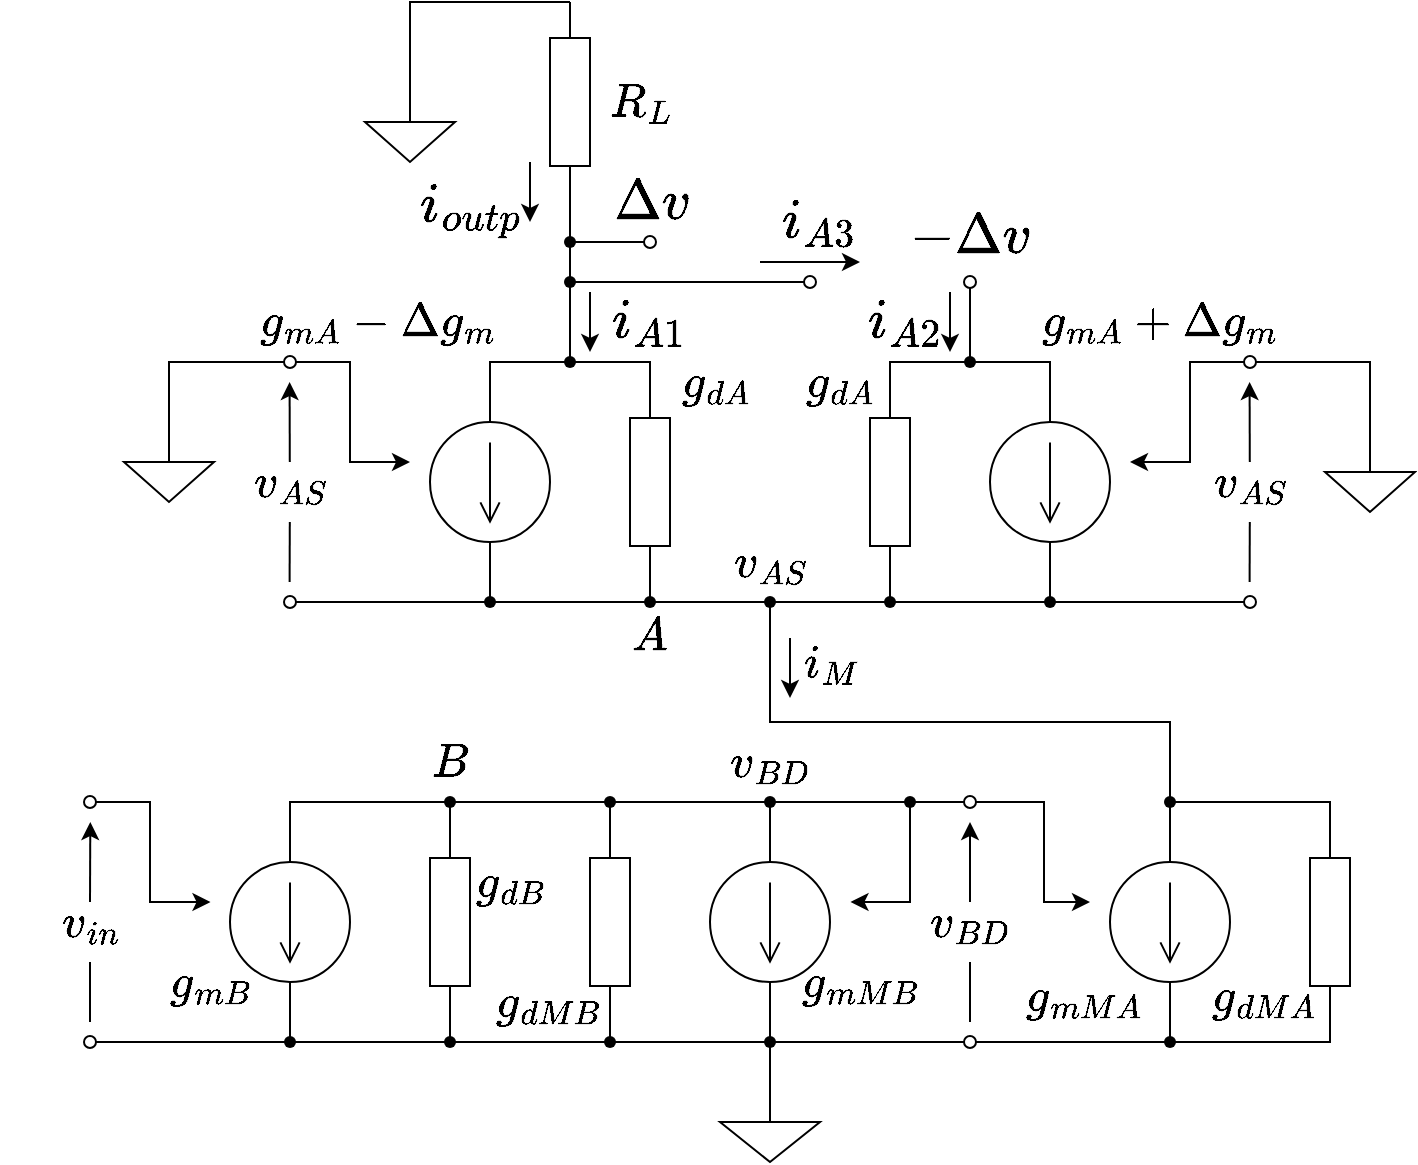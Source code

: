 <mxfile version="21.1.2" type="device">
  <diagram name="ページ1" id="mVm98HoABzWzxBuXfpn-">
    <mxGraphModel dx="1195" dy="703" grid="1" gridSize="10" guides="1" tooltips="1" connect="1" arrows="1" fold="1" page="1" pageScale="1" pageWidth="827" pageHeight="1169" math="1" shadow="0">
      <root>
        <mxCell id="0" />
        <mxCell id="1" parent="0" />
        <mxCell id="XizeHZIjxKbHrV3lIYe8-318" value="&lt;font style=&quot;font-size: 20px;&quot;&gt;`g_{mMA}`&lt;/font&gt;" style="text;html=1;align=center;verticalAlign=middle;resizable=0;points=[];autosize=1;strokeColor=none;fillColor=none;fontSize=11;fontFamily=Helvetica;fontColor=default;" parent="1" vertex="1">
          <mxGeometry x="537" y="537" width="120" height="40" as="geometry" />
        </mxCell>
        <mxCell id="XizeHZIjxKbHrV3lIYe8-327" value="&lt;font style=&quot;font-size: 20px;&quot;&gt;`g_{dMA}`&lt;/font&gt;" style="text;html=1;align=center;verticalAlign=middle;resizable=0;points=[];autosize=1;strokeColor=none;fillColor=none;fontSize=11;fontFamily=Helvetica;fontColor=default;" parent="1" vertex="1">
          <mxGeometry x="632" y="537" width="110" height="40" as="geometry" />
        </mxCell>
        <mxCell id="quzvtJiM_-0cRoO7UyFq-2" value="&lt;font style=&quot;font-size: 24px;&quot;&gt;`i_{outp}`&lt;/font&gt;" style="text;html=1;align=center;verticalAlign=middle;resizable=0;points=[];autosize=1;strokeColor=none;fillColor=none;fontSize=11;fontFamily=Helvetica;fontColor=default;" parent="1" vertex="1">
          <mxGeometry x="230" y="143" width="120" height="40" as="geometry" />
        </mxCell>
        <mxCell id="kaROFXRczzpKNxS-4uvl-8" value="&lt;font style=&quot;font-size: 24px;&quot;&gt;`i_{A3}`&lt;/font&gt;" style="text;html=1;align=center;verticalAlign=middle;resizable=0;points=[];autosize=1;strokeColor=none;fillColor=none;fontSize=11;fontFamily=Helvetica;fontColor=default;" parent="1" vertex="1">
          <mxGeometry x="414.25" y="150" width="100" height="40" as="geometry" />
        </mxCell>
        <mxCell id="kaROFXRczzpKNxS-4uvl-10" value="&lt;font style=&quot;font-size: 24px;&quot;&gt;`i_{A1}`&lt;/font&gt;" style="text;html=1;align=center;verticalAlign=middle;resizable=0;points=[];autosize=1;strokeColor=none;fillColor=none;fontSize=11;fontFamily=Helvetica;fontColor=default;" parent="1" vertex="1">
          <mxGeometry x="329.25" y="200" width="100" height="40" as="geometry" />
        </mxCell>
        <mxCell id="kaROFXRczzpKNxS-4uvl-13" value="&lt;font style=&quot;font-size: 24px;&quot;&gt;`i_{A2}`&lt;/font&gt;" style="text;html=1;align=center;verticalAlign=middle;resizable=0;points=[];autosize=1;strokeColor=none;fillColor=none;fontSize=11;fontFamily=Helvetica;fontColor=default;" parent="1" vertex="1">
          <mxGeometry x="457" y="200" width="100" height="40" as="geometry" />
        </mxCell>
        <mxCell id="N_ty_4otrIX9RwbGIMeR-32" style="edgeStyle=orthogonalEdgeStyle;shape=connector;rounded=0;orthogonalLoop=1;jettySize=auto;html=1;exitX=1;exitY=0.5;exitDx=0;exitDy=0;exitPerimeter=0;entryX=0.447;entryY=0.022;entryDx=0;entryDy=0;entryPerimeter=0;labelBackgroundColor=default;strokeColor=default;fontFamily=Helvetica;fontSize=11;fontColor=default;endArrow=none;endFill=0;" edge="1" parent="1" source="XizeHZIjxKbHrV3lIYe8-179" target="N_ty_4otrIX9RwbGIMeR-31">
          <mxGeometry relative="1" as="geometry" />
        </mxCell>
        <mxCell id="N_ty_4otrIX9RwbGIMeR-36" style="edgeStyle=orthogonalEdgeStyle;shape=connector;rounded=0;orthogonalLoop=1;jettySize=auto;html=1;exitX=0;exitY=0.5;exitDx=0;exitDy=0;exitPerimeter=0;entryX=0.475;entryY=1.022;entryDx=0;entryDy=0;entryPerimeter=0;labelBackgroundColor=default;strokeColor=default;fontFamily=Helvetica;fontSize=11;fontColor=default;endArrow=none;endFill=0;" edge="1" parent="1" source="XizeHZIjxKbHrV3lIYe8-179" target="N_ty_4otrIX9RwbGIMeR-30">
          <mxGeometry relative="1" as="geometry" />
        </mxCell>
        <mxCell id="XizeHZIjxKbHrV3lIYe8-179" value="" style="pointerEvents=1;verticalLabelPosition=bottom;shadow=0;dashed=0;align=center;html=1;verticalAlign=top;shape=mxgraph.electrical.signal_sources.source;aspect=fixed;points=[[0.5,0,0],[1,0.5,0],[0.5,1,0],[0,0.5,0]];elSignalType=dc1;fontFamily=Helvetica;fontSize=11;fontColor=default;direction=south;flipH=1;" parent="1" vertex="1">
          <mxGeometry x="610" y="490" width="60" height="60" as="geometry" />
        </mxCell>
        <mxCell id="N_ty_4otrIX9RwbGIMeR-33" style="edgeStyle=orthogonalEdgeStyle;shape=connector;rounded=0;orthogonalLoop=1;jettySize=auto;html=1;exitX=1;exitY=0.5;exitDx=0;exitDy=0;exitPerimeter=0;entryX=1.086;entryY=0.467;entryDx=0;entryDy=0;entryPerimeter=0;labelBackgroundColor=default;strokeColor=default;fontFamily=Helvetica;fontSize=11;fontColor=default;endArrow=none;endFill=0;" edge="1" parent="1" source="XizeHZIjxKbHrV3lIYe8-184" target="N_ty_4otrIX9RwbGIMeR-31">
          <mxGeometry relative="1" as="geometry">
            <Array as="points">
              <mxPoint x="720" y="580" />
            </Array>
          </mxGeometry>
        </mxCell>
        <mxCell id="N_ty_4otrIX9RwbGIMeR-35" style="edgeStyle=orthogonalEdgeStyle;shape=connector;rounded=0;orthogonalLoop=1;jettySize=auto;html=1;exitX=0;exitY=0.5;exitDx=0;exitDy=0;exitPerimeter=0;entryX=1.017;entryY=0.647;entryDx=0;entryDy=0;entryPerimeter=0;labelBackgroundColor=default;strokeColor=default;fontFamily=Helvetica;fontSize=11;fontColor=default;endArrow=none;endFill=0;" edge="1" parent="1" source="XizeHZIjxKbHrV3lIYe8-184" target="N_ty_4otrIX9RwbGIMeR-30">
          <mxGeometry relative="1" as="geometry">
            <Array as="points">
              <mxPoint x="720" y="460" />
            </Array>
          </mxGeometry>
        </mxCell>
        <mxCell id="XizeHZIjxKbHrV3lIYe8-184" value="" style="pointerEvents=1;verticalLabelPosition=bottom;shadow=0;dashed=0;align=center;html=1;verticalAlign=top;shape=mxgraph.electrical.resistors.resistor_1;fontFamily=Helvetica;fontSize=11;fontColor=default;direction=south;flipH=1;" parent="1" vertex="1">
          <mxGeometry x="710" y="470" width="20" height="100" as="geometry" />
        </mxCell>
        <mxCell id="XizeHZIjxKbHrV3lIYe8-240" style="edgeStyle=orthogonalEdgeStyle;shape=connector;rounded=0;orthogonalLoop=1;jettySize=auto;html=1;exitX=0;exitY=0.5;exitDx=0;exitDy=0;exitPerimeter=0;labelBackgroundColor=default;strokeColor=default;fontFamily=Helvetica;fontSize=11;fontColor=default;endArrow=none;endFill=0;" parent="1" source="XizeHZIjxKbHrV3lIYe8-160" target="XizeHZIjxKbHrV3lIYe8-238" edge="1">
          <mxGeometry relative="1" as="geometry" />
        </mxCell>
        <mxCell id="XizeHZIjxKbHrV3lIYe8-160" value="" style="pointerEvents=1;verticalLabelPosition=bottom;shadow=0;dashed=0;align=center;html=1;verticalAlign=top;shape=mxgraph.electrical.signal_sources.source;aspect=fixed;points=[[0.5,0,0],[1,0.5,0],[0.5,1,0],[0,0.5,0]];elSignalType=dc1;fontFamily=Helvetica;fontSize=11;fontColor=default;direction=south;" parent="1" vertex="1">
          <mxGeometry x="410" y="490" width="60" height="60" as="geometry" />
        </mxCell>
        <mxCell id="XizeHZIjxKbHrV3lIYe8-161" style="edgeStyle=orthogonalEdgeStyle;shape=connector;rounded=0;orthogonalLoop=1;jettySize=auto;html=1;exitX=0;exitY=0.5;exitDx=0;exitDy=0;labelBackgroundColor=default;strokeColor=default;fontFamily=Helvetica;fontSize=11;fontColor=default;endArrow=classic;endFill=1;" parent="1" source="XizeHZIjxKbHrV3lIYe8-298" edge="1">
          <mxGeometry relative="1" as="geometry">
            <mxPoint x="480.25" y="510" as="targetPoint" />
            <Array as="points">
              <mxPoint x="510" y="460" />
              <mxPoint x="510" y="510" />
            </Array>
            <mxPoint x="537.25" y="460" as="sourcePoint" />
          </mxGeometry>
        </mxCell>
        <mxCell id="XizeHZIjxKbHrV3lIYe8-165" value="" style="pointerEvents=1;verticalLabelPosition=bottom;shadow=0;dashed=0;align=center;html=1;verticalAlign=top;shape=mxgraph.electrical.resistors.resistor_1;fontFamily=Helvetica;fontSize=11;fontColor=default;direction=south;" parent="1" vertex="1">
          <mxGeometry x="350" y="470" width="20" height="100" as="geometry" />
        </mxCell>
        <mxCell id="XizeHZIjxKbHrV3lIYe8-300" style="edgeStyle=orthogonalEdgeStyle;shape=connector;rounded=0;orthogonalLoop=1;jettySize=auto;html=1;entryX=0;entryY=0.5;entryDx=0;entryDy=0;labelBackgroundColor=default;strokeColor=default;fontFamily=Helvetica;fontSize=11;fontColor=default;endArrow=none;endFill=0;" parent="1" source="XizeHZIjxKbHrV3lIYe8-166" target="XizeHZIjxKbHrV3lIYe8-299" edge="1">
          <mxGeometry relative="1" as="geometry" />
        </mxCell>
        <mxCell id="XizeHZIjxKbHrV3lIYe8-166" value="" style="shape=waypoint;sketch=0;fillStyle=solid;size=6;pointerEvents=1;points=[];fillColor=none;resizable=0;rotatable=0;perimeter=centerPerimeter;snapToPoint=1;fontFamily=Helvetica;fontSize=11;fontColor=default;" parent="1" vertex="1">
          <mxGeometry x="430" y="570" width="20" height="20" as="geometry" />
        </mxCell>
        <mxCell id="XizeHZIjxKbHrV3lIYe8-167" style="edgeStyle=orthogonalEdgeStyle;shape=connector;rounded=0;orthogonalLoop=1;jettySize=auto;html=1;exitX=1;exitY=0.5;exitDx=0;exitDy=0;exitPerimeter=0;labelBackgroundColor=default;strokeColor=default;fontFamily=Helvetica;fontSize=11;fontColor=default;endArrow=none;endFill=0;" parent="1" source="XizeHZIjxKbHrV3lIYe8-160" target="XizeHZIjxKbHrV3lIYe8-166" edge="1">
          <mxGeometry relative="1" as="geometry" />
        </mxCell>
        <mxCell id="XizeHZIjxKbHrV3lIYe8-169" value="" style="shape=waypoint;sketch=0;fillStyle=solid;size=6;pointerEvents=1;points=[];fillColor=none;resizable=0;rotatable=0;perimeter=centerPerimeter;snapToPoint=1;fontFamily=Helvetica;fontSize=11;fontColor=default;" parent="1" vertex="1">
          <mxGeometry x="350" y="570" width="20" height="20" as="geometry" />
        </mxCell>
        <mxCell id="XizeHZIjxKbHrV3lIYe8-171" style="edgeStyle=orthogonalEdgeStyle;shape=connector;rounded=0;orthogonalLoop=1;jettySize=auto;html=1;exitX=1;exitY=0.5;exitDx=0;exitDy=0;exitPerimeter=0;labelBackgroundColor=default;strokeColor=default;fontFamily=Helvetica;fontSize=11;fontColor=default;endArrow=none;endFill=0;" parent="1" source="XizeHZIjxKbHrV3lIYe8-165" target="XizeHZIjxKbHrV3lIYe8-169" edge="1">
          <mxGeometry relative="1" as="geometry" />
        </mxCell>
        <mxCell id="XizeHZIjxKbHrV3lIYe8-172" style="edgeStyle=orthogonalEdgeStyle;shape=connector;rounded=0;orthogonalLoop=1;jettySize=auto;html=1;entryX=0.034;entryY=0.433;entryDx=0;entryDy=0;entryPerimeter=0;labelBackgroundColor=default;strokeColor=default;fontFamily=Helvetica;fontSize=11;fontColor=default;endArrow=none;endFill=0;" parent="1" source="XizeHZIjxKbHrV3lIYe8-166" target="XizeHZIjxKbHrV3lIYe8-169" edge="1">
          <mxGeometry relative="1" as="geometry" />
        </mxCell>
        <mxCell id="XizeHZIjxKbHrV3lIYe8-241" style="edgeStyle=orthogonalEdgeStyle;shape=connector;rounded=0;orthogonalLoop=1;jettySize=auto;html=1;entryX=0;entryY=0.55;entryDx=0;entryDy=0;entryPerimeter=0;labelBackgroundColor=default;strokeColor=default;fontFamily=Helvetica;fontSize=11;fontColor=default;endArrow=none;endFill=0;" parent="1" source="XizeHZIjxKbHrV3lIYe8-173" target="XizeHZIjxKbHrV3lIYe8-238" edge="1">
          <mxGeometry relative="1" as="geometry" />
        </mxCell>
        <mxCell id="XizeHZIjxKbHrV3lIYe8-173" value="" style="shape=waypoint;sketch=0;fillStyle=solid;size=6;pointerEvents=1;points=[];fillColor=none;resizable=0;rotatable=0;perimeter=centerPerimeter;snapToPoint=1;fontFamily=Helvetica;fontSize=11;fontColor=default;" parent="1" vertex="1">
          <mxGeometry x="350" y="450" width="20" height="20" as="geometry" />
        </mxCell>
        <mxCell id="XizeHZIjxKbHrV3lIYe8-175" style="edgeStyle=orthogonalEdgeStyle;shape=connector;rounded=0;orthogonalLoop=1;jettySize=auto;html=1;exitX=0;exitY=0.5;exitDx=0;exitDy=0;exitPerimeter=0;entryX=0.518;entryY=0.615;entryDx=0;entryDy=0;entryPerimeter=0;labelBackgroundColor=default;strokeColor=default;fontFamily=Helvetica;fontSize=11;fontColor=default;endArrow=none;endFill=0;" parent="1" source="XizeHZIjxKbHrV3lIYe8-165" target="XizeHZIjxKbHrV3lIYe8-173" edge="1">
          <mxGeometry relative="1" as="geometry" />
        </mxCell>
        <mxCell id="XizeHZIjxKbHrV3lIYe8-141" value="" style="pointerEvents=1;verticalLabelPosition=bottom;shadow=0;dashed=0;align=center;html=1;verticalAlign=top;shape=mxgraph.electrical.signal_sources.source;aspect=fixed;points=[[0.5,0,0],[1,0.5,0],[0.5,1,0],[0,0.5,0]];elSignalType=dc1;fontFamily=Helvetica;fontSize=11;fontColor=default;direction=south;" parent="1" vertex="1">
          <mxGeometry x="170" y="490" width="60" height="60" as="geometry" />
        </mxCell>
        <mxCell id="XizeHZIjxKbHrV3lIYe8-142" style="edgeStyle=orthogonalEdgeStyle;shape=connector;rounded=0;orthogonalLoop=1;jettySize=auto;html=1;exitX=1;exitY=0.5;exitDx=0;exitDy=0;labelBackgroundColor=default;strokeColor=default;fontFamily=Helvetica;fontSize=11;fontColor=default;endArrow=classic;endFill=1;" parent="1" source="XizeHZIjxKbHrV3lIYe8-143" edge="1">
          <mxGeometry relative="1" as="geometry">
            <mxPoint x="160.25" y="510" as="targetPoint" />
            <Array as="points">
              <mxPoint x="130" y="460" />
              <mxPoint x="130" y="510" />
            </Array>
          </mxGeometry>
        </mxCell>
        <mxCell id="XizeHZIjxKbHrV3lIYe8-143" value="" style="verticalLabelPosition=bottom;shadow=0;dashed=0;align=center;html=1;verticalAlign=top;strokeWidth=1;shape=ellipse;perimeter=ellipsePerimeter;fontFamily=Helvetica;fontSize=11;fontColor=default;aspect=fixed;" parent="1" vertex="1">
          <mxGeometry x="97" y="457" width="6" height="6" as="geometry" />
        </mxCell>
        <mxCell id="XizeHZIjxKbHrV3lIYe8-144" value="" style="verticalLabelPosition=bottom;shadow=0;dashed=0;align=center;html=1;verticalAlign=top;strokeWidth=1;shape=ellipse;perimeter=ellipsePerimeter;fontFamily=Helvetica;fontSize=11;fontColor=default;aspect=fixed;" parent="1" vertex="1">
          <mxGeometry x="97" y="577" width="6" height="6" as="geometry" />
        </mxCell>
        <mxCell id="XizeHZIjxKbHrV3lIYe8-146" value="" style="pointerEvents=1;verticalLabelPosition=bottom;shadow=0;dashed=0;align=center;html=1;verticalAlign=top;shape=mxgraph.electrical.resistors.resistor_1;fontFamily=Helvetica;fontSize=11;fontColor=default;direction=south;" parent="1" vertex="1">
          <mxGeometry x="270" y="470" width="20" height="100" as="geometry" />
        </mxCell>
        <mxCell id="XizeHZIjxKbHrV3lIYe8-147" value="" style="shape=waypoint;sketch=0;fillStyle=solid;size=6;pointerEvents=1;points=[];fillColor=none;resizable=0;rotatable=0;perimeter=centerPerimeter;snapToPoint=1;fontFamily=Helvetica;fontSize=11;fontColor=default;" parent="1" vertex="1">
          <mxGeometry x="190" y="570" width="20" height="20" as="geometry" />
        </mxCell>
        <mxCell id="XizeHZIjxKbHrV3lIYe8-148" style="edgeStyle=orthogonalEdgeStyle;shape=connector;rounded=0;orthogonalLoop=1;jettySize=auto;html=1;exitX=1;exitY=0.5;exitDx=0;exitDy=0;exitPerimeter=0;labelBackgroundColor=default;strokeColor=default;fontFamily=Helvetica;fontSize=11;fontColor=default;endArrow=none;endFill=0;" parent="1" source="XizeHZIjxKbHrV3lIYe8-141" target="XizeHZIjxKbHrV3lIYe8-147" edge="1">
          <mxGeometry relative="1" as="geometry" />
        </mxCell>
        <mxCell id="XizeHZIjxKbHrV3lIYe8-149" style="edgeStyle=orthogonalEdgeStyle;shape=connector;rounded=0;orthogonalLoop=1;jettySize=auto;html=1;exitX=1;exitY=0.5;exitDx=0;exitDy=0;entryX=0;entryY=0.5;entryDx=0;entryDy=0;entryPerimeter=0;labelBackgroundColor=default;strokeColor=default;fontFamily=Helvetica;fontSize=11;fontColor=default;endArrow=none;endFill=0;" parent="1" source="XizeHZIjxKbHrV3lIYe8-144" target="XizeHZIjxKbHrV3lIYe8-147" edge="1">
          <mxGeometry relative="1" as="geometry" />
        </mxCell>
        <mxCell id="XizeHZIjxKbHrV3lIYe8-245" style="edgeStyle=orthogonalEdgeStyle;shape=connector;rounded=0;orthogonalLoop=1;jettySize=auto;html=1;labelBackgroundColor=default;strokeColor=default;fontFamily=Helvetica;fontSize=11;fontColor=default;endArrow=none;endFill=0;" parent="1" source="XizeHZIjxKbHrV3lIYe8-150" target="XizeHZIjxKbHrV3lIYe8-169" edge="1">
          <mxGeometry relative="1" as="geometry" />
        </mxCell>
        <mxCell id="XizeHZIjxKbHrV3lIYe8-150" value="" style="shape=waypoint;sketch=0;fillStyle=solid;size=6;pointerEvents=1;points=[];fillColor=none;resizable=0;rotatable=0;perimeter=centerPerimeter;snapToPoint=1;fontFamily=Helvetica;fontSize=11;fontColor=default;" parent="1" vertex="1">
          <mxGeometry x="270" y="570" width="20" height="20" as="geometry" />
        </mxCell>
        <mxCell id="XizeHZIjxKbHrV3lIYe8-152" style="edgeStyle=orthogonalEdgeStyle;shape=connector;rounded=0;orthogonalLoop=1;jettySize=auto;html=1;exitX=1;exitY=0.5;exitDx=0;exitDy=0;exitPerimeter=0;labelBackgroundColor=default;strokeColor=default;fontFamily=Helvetica;fontSize=11;fontColor=default;endArrow=none;endFill=0;" parent="1" source="XizeHZIjxKbHrV3lIYe8-146" target="XizeHZIjxKbHrV3lIYe8-150" edge="1">
          <mxGeometry relative="1" as="geometry" />
        </mxCell>
        <mxCell id="XizeHZIjxKbHrV3lIYe8-153" style="edgeStyle=orthogonalEdgeStyle;shape=connector;rounded=0;orthogonalLoop=1;jettySize=auto;html=1;entryX=0.034;entryY=0.433;entryDx=0;entryDy=0;entryPerimeter=0;labelBackgroundColor=default;strokeColor=default;fontFamily=Helvetica;fontSize=11;fontColor=default;endArrow=none;endFill=0;" parent="1" source="XizeHZIjxKbHrV3lIYe8-147" target="XizeHZIjxKbHrV3lIYe8-150" edge="1">
          <mxGeometry relative="1" as="geometry" />
        </mxCell>
        <mxCell id="XizeHZIjxKbHrV3lIYe8-244" style="edgeStyle=orthogonalEdgeStyle;shape=connector;rounded=0;orthogonalLoop=1;jettySize=auto;html=1;labelBackgroundColor=default;strokeColor=default;fontFamily=Helvetica;fontSize=11;fontColor=default;endArrow=none;endFill=0;" parent="1" source="XizeHZIjxKbHrV3lIYe8-154" target="XizeHZIjxKbHrV3lIYe8-173" edge="1">
          <mxGeometry relative="1" as="geometry" />
        </mxCell>
        <mxCell id="XizeHZIjxKbHrV3lIYe8-154" value="" style="shape=waypoint;sketch=0;fillStyle=solid;size=6;pointerEvents=1;points=[];fillColor=none;resizable=0;rotatable=0;perimeter=centerPerimeter;snapToPoint=1;fontFamily=Helvetica;fontSize=11;fontColor=default;" parent="1" vertex="1">
          <mxGeometry x="270" y="450" width="20" height="20" as="geometry" />
        </mxCell>
        <mxCell id="XizeHZIjxKbHrV3lIYe8-155" style="edgeStyle=orthogonalEdgeStyle;shape=connector;rounded=0;orthogonalLoop=1;jettySize=auto;html=1;exitX=0;exitY=0.5;exitDx=0;exitDy=0;exitPerimeter=0;labelBackgroundColor=default;strokeColor=default;fontFamily=Helvetica;fontSize=11;fontColor=default;endArrow=none;endFill=0;" parent="1" source="XizeHZIjxKbHrV3lIYe8-141" target="XizeHZIjxKbHrV3lIYe8-154" edge="1">
          <mxGeometry relative="1" as="geometry">
            <Array as="points">
              <mxPoint x="200" y="460" />
            </Array>
          </mxGeometry>
        </mxCell>
        <mxCell id="XizeHZIjxKbHrV3lIYe8-156" style="edgeStyle=orthogonalEdgeStyle;shape=connector;rounded=0;orthogonalLoop=1;jettySize=auto;html=1;exitX=0;exitY=0.5;exitDx=0;exitDy=0;exitPerimeter=0;entryX=0.518;entryY=0.615;entryDx=0;entryDy=0;entryPerimeter=0;labelBackgroundColor=default;strokeColor=default;fontFamily=Helvetica;fontSize=11;fontColor=default;endArrow=none;endFill=0;" parent="1" source="XizeHZIjxKbHrV3lIYe8-146" target="XizeHZIjxKbHrV3lIYe8-154" edge="1">
          <mxGeometry relative="1" as="geometry" />
        </mxCell>
        <mxCell id="XizeHZIjxKbHrV3lIYe8-242" style="edgeStyle=orthogonalEdgeStyle;shape=connector;rounded=0;orthogonalLoop=1;jettySize=auto;html=1;labelBackgroundColor=default;strokeColor=default;fontFamily=Helvetica;fontSize=11;fontColor=default;endArrow=none;endFill=0;" parent="1" source="XizeHZIjxKbHrV3lIYe8-238" target="XizeHZIjxKbHrV3lIYe8-239" edge="1">
          <mxGeometry relative="1" as="geometry" />
        </mxCell>
        <mxCell id="XizeHZIjxKbHrV3lIYe8-238" value="" style="shape=waypoint;sketch=0;fillStyle=solid;size=6;pointerEvents=1;points=[];fillColor=none;resizable=0;rotatable=0;perimeter=centerPerimeter;snapToPoint=1;fontFamily=Helvetica;fontSize=11;fontColor=default;" parent="1" vertex="1">
          <mxGeometry x="430" y="450" width="20" height="20" as="geometry" />
        </mxCell>
        <mxCell id="XizeHZIjxKbHrV3lIYe8-239" value="" style="shape=waypoint;sketch=0;fillStyle=solid;size=6;pointerEvents=1;points=[];fillColor=none;resizable=0;rotatable=0;perimeter=centerPerimeter;snapToPoint=1;fontFamily=Helvetica;fontSize=11;fontColor=default;" parent="1" vertex="1">
          <mxGeometry x="500" y="450" width="20" height="20" as="geometry" />
        </mxCell>
        <mxCell id="N_ty_4otrIX9RwbGIMeR-25" style="edgeStyle=orthogonalEdgeStyle;shape=connector;rounded=0;orthogonalLoop=1;jettySize=auto;html=1;exitX=0;exitY=0.5;exitDx=0;exitDy=0;exitPerimeter=0;entryX=0.017;entryY=0.65;entryDx=0;entryDy=0;entryPerimeter=0;labelBackgroundColor=default;strokeColor=default;fontFamily=Helvetica;fontSize=11;fontColor=default;endArrow=none;endFill=0;" edge="1" parent="1" source="XizeHZIjxKbHrV3lIYe8-251" target="XizeHZIjxKbHrV3lIYe8-264">
          <mxGeometry relative="1" as="geometry">
            <Array as="points">
              <mxPoint x="300" y="240" />
            </Array>
          </mxGeometry>
        </mxCell>
        <mxCell id="N_ty_4otrIX9RwbGIMeR-26" style="edgeStyle=orthogonalEdgeStyle;shape=connector;rounded=0;orthogonalLoop=1;jettySize=auto;html=1;exitX=1;exitY=0.5;exitDx=0;exitDy=0;exitPerimeter=0;labelBackgroundColor=default;strokeColor=default;fontFamily=Helvetica;fontSize=11;fontColor=default;endArrow=none;endFill=0;" edge="1" parent="1" source="XizeHZIjxKbHrV3lIYe8-251" target="XizeHZIjxKbHrV3lIYe8-291">
          <mxGeometry relative="1" as="geometry" />
        </mxCell>
        <mxCell id="XizeHZIjxKbHrV3lIYe8-251" value="" style="pointerEvents=1;verticalLabelPosition=bottom;shadow=0;dashed=0;align=center;html=1;verticalAlign=top;shape=mxgraph.electrical.signal_sources.source;aspect=fixed;points=[[0.5,0,0],[1,0.5,0],[0.5,1,0],[0,0.5,0]];elSignalType=dc1;fontFamily=Helvetica;fontSize=11;fontColor=default;direction=north;flipV=1;" parent="1" vertex="1">
          <mxGeometry x="270" y="270" width="60" height="60" as="geometry" />
        </mxCell>
        <mxCell id="XizeHZIjxKbHrV3lIYe8-252" style="edgeStyle=orthogonalEdgeStyle;shape=connector;rounded=0;orthogonalLoop=1;jettySize=auto;html=1;exitX=1;exitY=0.5;exitDx=0;exitDy=0;labelBackgroundColor=default;strokeColor=default;fontFamily=Helvetica;fontSize=11;fontColor=default;endArrow=classic;endFill=1;" parent="1" source="XizeHZIjxKbHrV3lIYe8-253" edge="1">
          <mxGeometry relative="1" as="geometry">
            <mxPoint x="260" y="290" as="targetPoint" />
            <Array as="points">
              <mxPoint x="230" y="240" />
              <mxPoint x="230" y="290" />
            </Array>
          </mxGeometry>
        </mxCell>
        <mxCell id="XizeHZIjxKbHrV3lIYe8-253" value="" style="verticalLabelPosition=bottom;shadow=0;dashed=0;align=center;html=1;verticalAlign=top;strokeWidth=1;shape=ellipse;perimeter=ellipsePerimeter;fontFamily=Helvetica;fontSize=11;fontColor=default;aspect=fixed;" parent="1" vertex="1">
          <mxGeometry x="197" y="237" width="6" height="6" as="geometry" />
        </mxCell>
        <mxCell id="XizeHZIjxKbHrV3lIYe8-256" value="" style="pointerEvents=1;verticalLabelPosition=bottom;shadow=0;dashed=0;align=center;html=1;verticalAlign=top;shape=mxgraph.electrical.resistors.resistor_1;fontFamily=Helvetica;fontSize=11;fontColor=default;direction=south;" parent="1" vertex="1">
          <mxGeometry x="370" y="250" width="20" height="100" as="geometry" />
        </mxCell>
        <mxCell id="XizeHZIjxKbHrV3lIYe8-289" style="edgeStyle=orthogonalEdgeStyle;shape=connector;rounded=0;orthogonalLoop=1;jettySize=auto;html=1;entryX=0.078;entryY=0.569;entryDx=0;entryDy=0;entryPerimeter=0;labelBackgroundColor=default;strokeColor=default;fontFamily=Helvetica;fontSize=11;fontColor=default;endArrow=none;endFill=0;" parent="1" source="XizeHZIjxKbHrV3lIYe8-260" target="XizeHZIjxKbHrV3lIYe8-279" edge="1">
          <mxGeometry relative="1" as="geometry" />
        </mxCell>
        <mxCell id="XizeHZIjxKbHrV3lIYe8-260" value="" style="shape=waypoint;sketch=0;fillStyle=solid;size=6;pointerEvents=1;points=[];fillColor=none;resizable=0;rotatable=0;perimeter=centerPerimeter;snapToPoint=1;fontFamily=Helvetica;fontSize=11;fontColor=default;" parent="1" vertex="1">
          <mxGeometry x="370" y="350" width="20" height="20" as="geometry" />
        </mxCell>
        <mxCell id="XizeHZIjxKbHrV3lIYe8-262" style="edgeStyle=orthogonalEdgeStyle;shape=connector;rounded=0;orthogonalLoop=1;jettySize=auto;html=1;exitX=1;exitY=0.5;exitDx=0;exitDy=0;exitPerimeter=0;labelBackgroundColor=default;strokeColor=default;fontFamily=Helvetica;fontSize=11;fontColor=default;endArrow=none;endFill=0;" parent="1" source="XizeHZIjxKbHrV3lIYe8-256" target="XizeHZIjxKbHrV3lIYe8-260" edge="1">
          <mxGeometry relative="1" as="geometry" />
        </mxCell>
        <mxCell id="XizeHZIjxKbHrV3lIYe8-264" value="" style="shape=waypoint;sketch=0;fillStyle=solid;size=6;pointerEvents=1;points=[];fillColor=none;resizable=0;rotatable=0;perimeter=centerPerimeter;snapToPoint=1;fontFamily=Helvetica;fontSize=11;fontColor=default;" parent="1" vertex="1">
          <mxGeometry x="330" y="230" width="20" height="20" as="geometry" />
        </mxCell>
        <mxCell id="XizeHZIjxKbHrV3lIYe8-266" style="edgeStyle=orthogonalEdgeStyle;shape=connector;rounded=0;orthogonalLoop=1;jettySize=auto;html=1;exitX=0;exitY=0.5;exitDx=0;exitDy=0;exitPerimeter=0;entryX=0.518;entryY=0.615;entryDx=0;entryDy=0;entryPerimeter=0;labelBackgroundColor=default;strokeColor=default;fontFamily=Helvetica;fontSize=11;fontColor=default;endArrow=none;endFill=0;" parent="1" source="XizeHZIjxKbHrV3lIYe8-256" target="XizeHZIjxKbHrV3lIYe8-264" edge="1">
          <mxGeometry relative="1" as="geometry">
            <Array as="points">
              <mxPoint x="380" y="240" />
            </Array>
          </mxGeometry>
        </mxCell>
        <mxCell id="N_ty_4otrIX9RwbGIMeR-27" style="edgeStyle=orthogonalEdgeStyle;shape=connector;rounded=0;orthogonalLoop=1;jettySize=auto;html=1;exitX=0;exitY=0.5;exitDx=0;exitDy=0;exitPerimeter=0;entryX=1;entryY=0.567;entryDx=0;entryDy=0;entryPerimeter=0;labelBackgroundColor=default;strokeColor=default;fontFamily=Helvetica;fontSize=11;fontColor=default;endArrow=none;endFill=0;" edge="1" parent="1" source="XizeHZIjxKbHrV3lIYe8-270" target="XizeHZIjxKbHrV3lIYe8-283">
          <mxGeometry relative="1" as="geometry">
            <Array as="points">
              <mxPoint x="580" y="240" />
            </Array>
          </mxGeometry>
        </mxCell>
        <mxCell id="N_ty_4otrIX9RwbGIMeR-28" style="edgeStyle=orthogonalEdgeStyle;shape=connector;rounded=0;orthogonalLoop=1;jettySize=auto;html=1;exitX=1;exitY=0.5;exitDx=0;exitDy=0;exitPerimeter=0;entryX=0.483;entryY=-0.017;entryDx=0;entryDy=0;entryPerimeter=0;labelBackgroundColor=default;strokeColor=default;fontFamily=Helvetica;fontSize=11;fontColor=default;endArrow=none;endFill=0;" edge="1" parent="1" source="XizeHZIjxKbHrV3lIYe8-270" target="XizeHZIjxKbHrV3lIYe8-276">
          <mxGeometry relative="1" as="geometry" />
        </mxCell>
        <mxCell id="XizeHZIjxKbHrV3lIYe8-270" value="" style="pointerEvents=1;verticalLabelPosition=bottom;shadow=0;dashed=0;align=center;html=1;verticalAlign=top;shape=mxgraph.electrical.signal_sources.source;aspect=fixed;points=[[0.5,0,0],[1,0.5,0],[0.5,1,0],[0,0.5,0]];elSignalType=dc1;fontFamily=Helvetica;fontSize=11;fontColor=default;direction=north;flipV=1;" parent="1" vertex="1">
          <mxGeometry x="550" y="270" width="60" height="60" as="geometry" />
        </mxCell>
        <mxCell id="XizeHZIjxKbHrV3lIYe8-271" style="edgeStyle=orthogonalEdgeStyle;shape=connector;rounded=0;orthogonalLoop=1;jettySize=auto;html=1;exitX=0;exitY=0.5;exitDx=0;exitDy=0;labelBackgroundColor=default;strokeColor=default;fontFamily=Helvetica;fontSize=11;fontColor=default;endArrow=classic;endFill=1;" parent="1" source="XizeHZIjxKbHrV3lIYe8-272" edge="1">
          <mxGeometry relative="1" as="geometry">
            <mxPoint x="620" y="290" as="targetPoint" />
            <Array as="points">
              <mxPoint x="650" y="240" />
              <mxPoint x="650" y="290" />
            </Array>
          </mxGeometry>
        </mxCell>
        <mxCell id="XizeHZIjxKbHrV3lIYe8-272" value="" style="verticalLabelPosition=bottom;shadow=0;dashed=0;align=center;html=1;verticalAlign=top;strokeWidth=1;shape=ellipse;perimeter=ellipsePerimeter;fontFamily=Helvetica;fontSize=11;fontColor=default;aspect=fixed;" parent="1" vertex="1">
          <mxGeometry x="677" y="237" width="6" height="6" as="geometry" />
        </mxCell>
        <mxCell id="XizeHZIjxKbHrV3lIYe8-275" value="" style="pointerEvents=1;verticalLabelPosition=bottom;shadow=0;dashed=0;align=center;html=1;verticalAlign=top;shape=mxgraph.electrical.resistors.resistor_1;fontFamily=Helvetica;fontSize=11;fontColor=default;direction=south;" parent="1" vertex="1">
          <mxGeometry x="490" y="250" width="20" height="100" as="geometry" />
        </mxCell>
        <mxCell id="XizeHZIjxKbHrV3lIYe8-276" value="" style="shape=waypoint;sketch=0;fillStyle=solid;size=6;pointerEvents=1;points=[];fillColor=none;resizable=0;rotatable=0;perimeter=centerPerimeter;snapToPoint=1;fontFamily=Helvetica;fontSize=11;fontColor=default;" parent="1" vertex="1">
          <mxGeometry x="570" y="350" width="20" height="20" as="geometry" />
        </mxCell>
        <mxCell id="XizeHZIjxKbHrV3lIYe8-279" value="" style="shape=waypoint;sketch=0;fillStyle=solid;size=6;pointerEvents=1;points=[];fillColor=none;resizable=0;rotatable=0;perimeter=centerPerimeter;snapToPoint=1;fontFamily=Helvetica;fontSize=11;fontColor=default;" parent="1" vertex="1">
          <mxGeometry x="490" y="350" width="20" height="20" as="geometry" />
        </mxCell>
        <mxCell id="XizeHZIjxKbHrV3lIYe8-281" style="edgeStyle=orthogonalEdgeStyle;shape=connector;rounded=0;orthogonalLoop=1;jettySize=auto;html=1;exitX=1;exitY=0.5;exitDx=0;exitDy=0;exitPerimeter=0;labelBackgroundColor=default;strokeColor=default;fontFamily=Helvetica;fontSize=11;fontColor=default;endArrow=none;endFill=0;" parent="1" source="XizeHZIjxKbHrV3lIYe8-275" target="XizeHZIjxKbHrV3lIYe8-279" edge="1">
          <mxGeometry relative="1" as="geometry" />
        </mxCell>
        <mxCell id="XizeHZIjxKbHrV3lIYe8-282" style="edgeStyle=orthogonalEdgeStyle;shape=connector;rounded=0;orthogonalLoop=1;jettySize=auto;html=1;entryX=0.034;entryY=0.433;entryDx=0;entryDy=0;entryPerimeter=0;labelBackgroundColor=default;strokeColor=default;fontFamily=Helvetica;fontSize=11;fontColor=default;endArrow=none;endFill=0;" parent="1" source="XizeHZIjxKbHrV3lIYe8-276" target="XizeHZIjxKbHrV3lIYe8-279" edge="1">
          <mxGeometry relative="1" as="geometry" />
        </mxCell>
        <mxCell id="XizeHZIjxKbHrV3lIYe8-283" value="" style="shape=waypoint;sketch=0;fillStyle=solid;size=6;pointerEvents=1;points=[];fillColor=none;resizable=0;rotatable=0;perimeter=centerPerimeter;snapToPoint=1;fontFamily=Helvetica;fontSize=11;fontColor=default;" parent="1" vertex="1">
          <mxGeometry x="530" y="230" width="20" height="20" as="geometry" />
        </mxCell>
        <mxCell id="XizeHZIjxKbHrV3lIYe8-285" style="edgeStyle=orthogonalEdgeStyle;shape=connector;rounded=0;orthogonalLoop=1;jettySize=auto;html=1;exitX=0;exitY=0.5;exitDx=0;exitDy=0;exitPerimeter=0;entryX=0.518;entryY=0.615;entryDx=0;entryDy=0;entryPerimeter=0;labelBackgroundColor=default;strokeColor=default;fontFamily=Helvetica;fontSize=11;fontColor=default;endArrow=none;endFill=0;" parent="1" source="XizeHZIjxKbHrV3lIYe8-275" target="XizeHZIjxKbHrV3lIYe8-283" edge="1">
          <mxGeometry relative="1" as="geometry">
            <Array as="points">
              <mxPoint x="500" y="240" />
            </Array>
          </mxGeometry>
        </mxCell>
        <mxCell id="XizeHZIjxKbHrV3lIYe8-292" style="edgeStyle=orthogonalEdgeStyle;shape=connector;rounded=0;orthogonalLoop=1;jettySize=auto;html=1;exitX=1;exitY=0.5;exitDx=0;exitDy=0;entryX=-0.041;entryY=0.563;entryDx=0;entryDy=0;entryPerimeter=0;labelBackgroundColor=default;strokeColor=default;fontFamily=Helvetica;fontSize=11;fontColor=default;endArrow=none;endFill=0;" parent="1" source="XizeHZIjxKbHrV3lIYe8-290" target="XizeHZIjxKbHrV3lIYe8-291" edge="1">
          <mxGeometry relative="1" as="geometry" />
        </mxCell>
        <mxCell id="XizeHZIjxKbHrV3lIYe8-290" value="" style="verticalLabelPosition=bottom;shadow=0;dashed=0;align=center;html=1;verticalAlign=top;strokeWidth=1;shape=ellipse;perimeter=ellipsePerimeter;fontFamily=Helvetica;fontSize=11;fontColor=default;aspect=fixed;" parent="1" vertex="1">
          <mxGeometry x="197" y="357" width="6" height="6" as="geometry" />
        </mxCell>
        <mxCell id="XizeHZIjxKbHrV3lIYe8-294" style="edgeStyle=orthogonalEdgeStyle;shape=connector;rounded=0;orthogonalLoop=1;jettySize=auto;html=1;entryX=-0.041;entryY=0.517;entryDx=0;entryDy=0;entryPerimeter=0;labelBackgroundColor=default;strokeColor=default;fontFamily=Helvetica;fontSize=11;fontColor=default;endArrow=none;endFill=0;" parent="1" source="XizeHZIjxKbHrV3lIYe8-291" target="XizeHZIjxKbHrV3lIYe8-260" edge="1">
          <mxGeometry relative="1" as="geometry" />
        </mxCell>
        <mxCell id="XizeHZIjxKbHrV3lIYe8-291" value="" style="shape=waypoint;sketch=0;fillStyle=solid;size=6;pointerEvents=1;points=[];fillColor=none;resizable=0;rotatable=0;perimeter=centerPerimeter;snapToPoint=1;fontFamily=Helvetica;fontSize=11;fontColor=default;" parent="1" vertex="1">
          <mxGeometry x="290" y="350" width="20" height="20" as="geometry" />
        </mxCell>
        <mxCell id="XizeHZIjxKbHrV3lIYe8-297" style="edgeStyle=orthogonalEdgeStyle;shape=connector;rounded=0;orthogonalLoop=1;jettySize=auto;html=1;exitX=0;exitY=0.5;exitDx=0;exitDy=0;entryX=0.965;entryY=0.56;entryDx=0;entryDy=0;entryPerimeter=0;labelBackgroundColor=default;strokeColor=default;fontFamily=Helvetica;fontSize=11;fontColor=default;endArrow=none;endFill=0;" parent="1" source="XizeHZIjxKbHrV3lIYe8-295" target="XizeHZIjxKbHrV3lIYe8-276" edge="1">
          <mxGeometry relative="1" as="geometry" />
        </mxCell>
        <mxCell id="XizeHZIjxKbHrV3lIYe8-295" value="" style="verticalLabelPosition=bottom;shadow=0;dashed=0;align=center;html=1;verticalAlign=top;strokeWidth=1;shape=ellipse;perimeter=ellipsePerimeter;fontFamily=Helvetica;fontSize=11;fontColor=default;aspect=fixed;" parent="1" vertex="1">
          <mxGeometry x="677" y="357" width="6" height="6" as="geometry" />
        </mxCell>
        <mxCell id="XizeHZIjxKbHrV3lIYe8-298" value="" style="verticalLabelPosition=bottom;shadow=0;dashed=0;align=center;html=1;verticalAlign=top;strokeWidth=1;shape=ellipse;perimeter=ellipsePerimeter;fontFamily=Helvetica;fontSize=11;fontColor=default;aspect=fixed;" parent="1" vertex="1">
          <mxGeometry x="537" y="457" width="6" height="6" as="geometry" />
        </mxCell>
        <mxCell id="N_ty_4otrIX9RwbGIMeR-34" style="edgeStyle=orthogonalEdgeStyle;shape=connector;rounded=0;orthogonalLoop=1;jettySize=auto;html=1;exitX=1;exitY=0.5;exitDx=0;exitDy=0;entryX=-0.025;entryY=0.467;entryDx=0;entryDy=0;entryPerimeter=0;labelBackgroundColor=default;strokeColor=default;fontFamily=Helvetica;fontSize=11;fontColor=default;endArrow=none;endFill=0;" edge="1" parent="1" source="XizeHZIjxKbHrV3lIYe8-299" target="N_ty_4otrIX9RwbGIMeR-31">
          <mxGeometry relative="1" as="geometry" />
        </mxCell>
        <mxCell id="XizeHZIjxKbHrV3lIYe8-299" value="" style="verticalLabelPosition=bottom;shadow=0;dashed=0;align=center;html=1;verticalAlign=top;strokeWidth=1;shape=ellipse;perimeter=ellipsePerimeter;fontFamily=Helvetica;fontSize=11;fontColor=default;aspect=fixed;" parent="1" vertex="1">
          <mxGeometry x="537" y="577" width="6" height="6" as="geometry" />
        </mxCell>
        <mxCell id="XizeHZIjxKbHrV3lIYe8-311" style="edgeStyle=orthogonalEdgeStyle;shape=connector;rounded=0;orthogonalLoop=1;jettySize=auto;html=1;exitX=1;exitY=0.5;exitDx=0;exitDy=0;exitPerimeter=0;entryX=0.542;entryY=-0.006;entryDx=0;entryDy=0;entryPerimeter=0;labelBackgroundColor=default;strokeColor=default;fontFamily=Helvetica;fontSize=11;fontColor=default;endArrow=none;endFill=0;" parent="1" source="XizeHZIjxKbHrV3lIYe8-302" target="XizeHZIjxKbHrV3lIYe8-307" edge="1">
          <mxGeometry relative="1" as="geometry" />
        </mxCell>
        <mxCell id="XizeHZIjxKbHrV3lIYe8-315" style="edgeStyle=orthogonalEdgeStyle;shape=connector;rounded=0;orthogonalLoop=1;jettySize=auto;html=1;exitX=0;exitY=0.5;exitDx=0;exitDy=0;exitPerimeter=0;entryX=0.5;entryY=0;entryDx=0;entryDy=0;entryPerimeter=0;labelBackgroundColor=default;strokeColor=default;fontFamily=Helvetica;fontSize=11;fontColor=default;endArrow=none;endFill=0;" parent="1" source="XizeHZIjxKbHrV3lIYe8-302" target="XizeHZIjxKbHrV3lIYe8-314" edge="1">
          <mxGeometry relative="1" as="geometry">
            <Array as="points">
              <mxPoint x="260" y="60" />
            </Array>
          </mxGeometry>
        </mxCell>
        <mxCell id="XizeHZIjxKbHrV3lIYe8-302" value="" style="pointerEvents=1;verticalLabelPosition=bottom;shadow=0;dashed=0;align=center;html=1;verticalAlign=top;shape=mxgraph.electrical.resistors.resistor_1;fontFamily=Helvetica;fontSize=11;fontColor=default;direction=south;" parent="1" vertex="1">
          <mxGeometry x="330" y="60" width="20" height="100" as="geometry" />
        </mxCell>
        <mxCell id="XizeHZIjxKbHrV3lIYe8-306" style="edgeStyle=orthogonalEdgeStyle;shape=connector;rounded=0;orthogonalLoop=1;jettySize=auto;html=1;exitX=0.5;exitY=1;exitDx=0;exitDy=0;entryX=0.592;entryY=0.042;entryDx=0;entryDy=0;entryPerimeter=0;labelBackgroundColor=default;strokeColor=default;fontFamily=Helvetica;fontSize=11;fontColor=default;endArrow=none;endFill=0;" parent="1" source="XizeHZIjxKbHrV3lIYe8-303" target="XizeHZIjxKbHrV3lIYe8-283" edge="1">
          <mxGeometry relative="1" as="geometry" />
        </mxCell>
        <mxCell id="XizeHZIjxKbHrV3lIYe8-303" value="" style="verticalLabelPosition=bottom;shadow=0;dashed=0;align=center;html=1;verticalAlign=top;strokeWidth=1;shape=ellipse;perimeter=ellipsePerimeter;fontFamily=Helvetica;fontSize=11;fontColor=default;aspect=fixed;" parent="1" vertex="1">
          <mxGeometry x="537" y="197" width="6" height="6" as="geometry" />
        </mxCell>
        <mxCell id="XizeHZIjxKbHrV3lIYe8-313" style="edgeStyle=orthogonalEdgeStyle;shape=connector;rounded=0;orthogonalLoop=1;jettySize=auto;html=1;exitX=0;exitY=0.5;exitDx=0;exitDy=0;entryX=1.1;entryY=0.483;entryDx=0;entryDy=0;entryPerimeter=0;labelBackgroundColor=default;strokeColor=default;fontFamily=Helvetica;fontSize=11;fontColor=default;endArrow=none;endFill=0;" parent="1" source="XizeHZIjxKbHrV3lIYe8-304" target="XizeHZIjxKbHrV3lIYe8-308" edge="1">
          <mxGeometry relative="1" as="geometry" />
        </mxCell>
        <mxCell id="XizeHZIjxKbHrV3lIYe8-304" value="" style="verticalLabelPosition=bottom;shadow=0;dashed=0;align=center;html=1;verticalAlign=top;strokeWidth=1;shape=ellipse;perimeter=ellipsePerimeter;fontFamily=Helvetica;fontSize=11;fontColor=default;aspect=fixed;" parent="1" vertex="1">
          <mxGeometry x="457" y="197" width="6" height="6" as="geometry" />
        </mxCell>
        <mxCell id="XizeHZIjxKbHrV3lIYe8-312" style="edgeStyle=orthogonalEdgeStyle;shape=connector;rounded=0;orthogonalLoop=1;jettySize=auto;html=1;exitX=0;exitY=0.5;exitDx=0;exitDy=0;entryX=1.063;entryY=0.515;entryDx=0;entryDy=0;entryPerimeter=0;labelBackgroundColor=default;strokeColor=default;fontFamily=Helvetica;fontSize=11;fontColor=default;endArrow=none;endFill=0;" parent="1" source="XizeHZIjxKbHrV3lIYe8-305" target="XizeHZIjxKbHrV3lIYe8-307" edge="1">
          <mxGeometry relative="1" as="geometry" />
        </mxCell>
        <mxCell id="XizeHZIjxKbHrV3lIYe8-305" value="" style="verticalLabelPosition=bottom;shadow=0;dashed=0;align=center;html=1;verticalAlign=top;strokeWidth=1;shape=ellipse;perimeter=ellipsePerimeter;fontFamily=Helvetica;fontSize=11;fontColor=default;aspect=fixed;" parent="1" vertex="1">
          <mxGeometry x="377" y="177" width="6" height="6" as="geometry" />
        </mxCell>
        <mxCell id="XizeHZIjxKbHrV3lIYe8-307" value="" style="shape=waypoint;sketch=0;fillStyle=solid;size=6;pointerEvents=1;points=[];fillColor=none;resizable=0;rotatable=0;perimeter=centerPerimeter;snapToPoint=1;fontFamily=Helvetica;fontSize=11;fontColor=default;" parent="1" vertex="1">
          <mxGeometry x="330" y="170" width="20" height="20" as="geometry" />
        </mxCell>
        <mxCell id="XizeHZIjxKbHrV3lIYe8-309" style="edgeStyle=orthogonalEdgeStyle;shape=connector;rounded=0;orthogonalLoop=1;jettySize=auto;html=1;entryX=0.496;entryY=0.989;entryDx=0;entryDy=0;entryPerimeter=0;labelBackgroundColor=default;strokeColor=default;fontFamily=Helvetica;fontSize=11;fontColor=default;endArrow=none;endFill=0;" parent="1" source="XizeHZIjxKbHrV3lIYe8-308" target="XizeHZIjxKbHrV3lIYe8-307" edge="1">
          <mxGeometry relative="1" as="geometry" />
        </mxCell>
        <mxCell id="XizeHZIjxKbHrV3lIYe8-310" style="edgeStyle=orthogonalEdgeStyle;shape=connector;rounded=0;orthogonalLoop=1;jettySize=auto;html=1;entryX=0.588;entryY=0.022;entryDx=0;entryDy=0;entryPerimeter=0;labelBackgroundColor=default;strokeColor=default;fontFamily=Helvetica;fontSize=11;fontColor=default;endArrow=none;endFill=0;" parent="1" source="XizeHZIjxKbHrV3lIYe8-308" target="XizeHZIjxKbHrV3lIYe8-264" edge="1">
          <mxGeometry relative="1" as="geometry" />
        </mxCell>
        <mxCell id="XizeHZIjxKbHrV3lIYe8-308" value="" style="shape=waypoint;sketch=0;fillStyle=solid;size=6;pointerEvents=1;points=[];fillColor=none;resizable=0;rotatable=0;perimeter=centerPerimeter;snapToPoint=1;fontFamily=Helvetica;fontSize=11;fontColor=default;" parent="1" vertex="1">
          <mxGeometry x="330" y="190" width="20" height="20" as="geometry" />
        </mxCell>
        <mxCell id="XizeHZIjxKbHrV3lIYe8-314" value="" style="pointerEvents=1;verticalLabelPosition=bottom;shadow=0;dashed=0;align=center;html=1;verticalAlign=top;shape=mxgraph.electrical.signal_sources.signal_ground;fontFamily=Helvetica;fontSize=11;fontColor=default;" parent="1" vertex="1">
          <mxGeometry x="237.5" y="110" width="45" height="30" as="geometry" />
        </mxCell>
        <mxCell id="XizeHZIjxKbHrV3lIYe8-316" value="&lt;font style=&quot;font-size: 20px;&quot;&gt;`g_{mB}`&lt;/font&gt;" style="text;html=1;align=center;verticalAlign=middle;resizable=0;points=[];autosize=1;strokeColor=none;fillColor=none;fontSize=11;fontFamily=Helvetica;fontColor=default;" parent="1" vertex="1">
          <mxGeometry x="110" y="530" width="100" height="40" as="geometry" />
        </mxCell>
        <mxCell id="XizeHZIjxKbHrV3lIYe8-317" value="&lt;font style=&quot;font-size: 20px;&quot;&gt;`g_{mMB}`&lt;/font&gt;" style="text;html=1;align=center;verticalAlign=middle;resizable=0;points=[];autosize=1;strokeColor=none;fillColor=none;fontSize=11;fontFamily=Helvetica;fontColor=default;" parent="1" vertex="1">
          <mxGeometry x="425" y="530" width="120" height="40" as="geometry" />
        </mxCell>
        <mxCell id="XizeHZIjxKbHrV3lIYe8-319" value="&lt;font style=&quot;font-size: 20px;&quot;&gt;`g_{mA}-\Delta g_{m}`&lt;/font&gt;" style="text;html=1;align=center;verticalAlign=middle;resizable=0;points=[];autosize=1;strokeColor=none;fillColor=none;fontSize=11;fontFamily=Helvetica;fontColor=default;" parent="1" vertex="1">
          <mxGeometry x="134" y="200" width="220" height="40" as="geometry" />
        </mxCell>
        <mxCell id="XizeHZIjxKbHrV3lIYe8-320" value="&lt;font style=&quot;font-size: 20px;&quot;&gt;`g_{mA}+\Delta g_{m}`&lt;/font&gt;" style="text;html=1;align=center;verticalAlign=middle;resizable=0;points=[];autosize=1;strokeColor=none;fillColor=none;fontSize=11;fontFamily=Helvetica;fontColor=default;" parent="1" vertex="1">
          <mxGeometry x="525" y="200" width="220" height="40" as="geometry" />
        </mxCell>
        <mxCell id="kaROFXRczzpKNxS-4uvl-1" style="edgeStyle=orthogonalEdgeStyle;rounded=0;orthogonalLoop=1;jettySize=auto;html=1;exitX=0.5;exitY=0;exitDx=0;exitDy=0;exitPerimeter=0;entryX=0;entryY=0.5;entryDx=0;entryDy=0;endArrow=none;endFill=0;" parent="1" source="XizeHZIjxKbHrV3lIYe8-321" target="XizeHZIjxKbHrV3lIYe8-253" edge="1">
          <mxGeometry relative="1" as="geometry">
            <Array as="points">
              <mxPoint x="139" y="240" />
            </Array>
          </mxGeometry>
        </mxCell>
        <mxCell id="XizeHZIjxKbHrV3lIYe8-321" value="" style="pointerEvents=1;verticalLabelPosition=bottom;shadow=0;dashed=0;align=center;html=1;verticalAlign=top;shape=mxgraph.electrical.signal_sources.signal_ground;fontFamily=Helvetica;fontSize=11;fontColor=default;" parent="1" vertex="1">
          <mxGeometry x="117" y="280" width="45" height="30" as="geometry" />
        </mxCell>
        <mxCell id="kaROFXRczzpKNxS-4uvl-2" style="edgeStyle=orthogonalEdgeStyle;shape=connector;rounded=0;orthogonalLoop=1;jettySize=auto;html=1;exitX=0.5;exitY=0;exitDx=0;exitDy=0;exitPerimeter=0;entryX=1;entryY=0.5;entryDx=0;entryDy=0;labelBackgroundColor=default;strokeColor=default;fontFamily=Helvetica;fontSize=11;fontColor=default;endArrow=none;endFill=0;" parent="1" source="XizeHZIjxKbHrV3lIYe8-322" target="XizeHZIjxKbHrV3lIYe8-272" edge="1">
          <mxGeometry relative="1" as="geometry">
            <Array as="points">
              <mxPoint x="740" y="240" />
            </Array>
          </mxGeometry>
        </mxCell>
        <mxCell id="XizeHZIjxKbHrV3lIYe8-322" value="" style="pointerEvents=1;verticalLabelPosition=bottom;shadow=0;dashed=0;align=center;html=1;verticalAlign=top;shape=mxgraph.electrical.signal_sources.signal_ground;fontFamily=Helvetica;fontSize=11;fontColor=default;" parent="1" vertex="1">
          <mxGeometry x="717.5" y="285" width="45" height="30" as="geometry" />
        </mxCell>
        <mxCell id="XizeHZIjxKbHrV3lIYe8-325" value="&lt;font style=&quot;font-size: 20px;&quot;&gt;`g_{dB}`&lt;/font&gt;" style="text;html=1;align=center;verticalAlign=middle;resizable=0;points=[];autosize=1;strokeColor=none;fillColor=none;fontSize=11;fontFamily=Helvetica;fontColor=default;" parent="1" vertex="1">
          <mxGeometry x="260" y="480" width="100" height="40" as="geometry" />
        </mxCell>
        <mxCell id="XizeHZIjxKbHrV3lIYe8-326" value="&lt;font style=&quot;font-size: 20px;&quot;&gt;`g_{dMB}`&lt;/font&gt;" style="text;html=1;align=center;verticalAlign=middle;resizable=0;points=[];autosize=1;strokeColor=none;fillColor=none;fontSize=11;fontFamily=Helvetica;fontColor=default;" parent="1" vertex="1">
          <mxGeometry x="274" y="540" width="110" height="40" as="geometry" />
        </mxCell>
        <mxCell id="XizeHZIjxKbHrV3lIYe8-328" value="&lt;font style=&quot;font-size: 20px;&quot;&gt;`g_{dA}`&lt;/font&gt;" style="text;html=1;align=center;verticalAlign=middle;resizable=0;points=[];autosize=1;strokeColor=none;fillColor=none;fontSize=11;fontFamily=Helvetica;fontColor=default;" parent="1" vertex="1">
          <mxGeometry x="363" y="230" width="100" height="40" as="geometry" />
        </mxCell>
        <mxCell id="XizeHZIjxKbHrV3lIYe8-329" value="&lt;font style=&quot;font-size: 20px;&quot;&gt;`g_{dA}`&lt;/font&gt;" style="text;html=1;align=center;verticalAlign=middle;resizable=0;points=[];autosize=1;strokeColor=none;fillColor=none;fontSize=11;fontFamily=Helvetica;fontColor=default;" parent="1" vertex="1">
          <mxGeometry x="425" y="230" width="100" height="40" as="geometry" />
        </mxCell>
        <mxCell id="XizeHZIjxKbHrV3lIYe8-330" value="&lt;font style=&quot;font-size: 20px;&quot;&gt;`v_{BD}`&lt;/font&gt;" style="text;html=1;align=center;verticalAlign=middle;resizable=0;points=[];autosize=1;strokeColor=none;fillColor=none;fontSize=11;fontFamily=Helvetica;fontColor=default;" parent="1" vertex="1">
          <mxGeometry x="390" y="420" width="100" height="40" as="geometry" />
        </mxCell>
        <mxCell id="XizeHZIjxKbHrV3lIYe8-331" value="&lt;font style=&quot;font-size: 20px;&quot;&gt;`v_{AS}`&lt;/font&gt;" style="text;html=1;align=center;verticalAlign=middle;resizable=0;points=[];autosize=1;strokeColor=none;fillColor=none;fontSize=11;fontFamily=Helvetica;fontColor=default;" parent="1" vertex="1">
          <mxGeometry x="390" y="320" width="100" height="40" as="geometry" />
        </mxCell>
        <mxCell id="XizeHZIjxKbHrV3lIYe8-332" value="&lt;font style=&quot;font-size: 20px;&quot;&gt;`R_{L}`&lt;/font&gt;" style="text;html=1;align=center;verticalAlign=middle;resizable=0;points=[];autosize=1;strokeColor=none;fillColor=none;fontSize=11;fontFamily=Helvetica;fontColor=default;" parent="1" vertex="1">
          <mxGeometry x="330" y="90" width="90" height="40" as="geometry" />
        </mxCell>
        <mxCell id="kaROFXRczzpKNxS-4uvl-5" style="edgeStyle=orthogonalEdgeStyle;shape=connector;rounded=0;orthogonalLoop=1;jettySize=auto;html=1;exitX=0.5;exitY=0;exitDx=0;exitDy=0;exitPerimeter=0;entryX=0.602;entryY=0.991;entryDx=0;entryDy=0;entryPerimeter=0;labelBackgroundColor=default;strokeColor=default;fontFamily=Helvetica;fontSize=11;fontColor=default;endArrow=none;endFill=0;" parent="1" source="kaROFXRczzpKNxS-4uvl-3" target="XizeHZIjxKbHrV3lIYe8-166" edge="1">
          <mxGeometry relative="1" as="geometry" />
        </mxCell>
        <mxCell id="kaROFXRczzpKNxS-4uvl-3" value="" style="pointerEvents=1;verticalLabelPosition=bottom;shadow=0;dashed=0;align=center;html=1;verticalAlign=top;shape=mxgraph.electrical.signal_sources.signal_ground;fontFamily=Helvetica;fontSize=11;fontColor=default;" parent="1" vertex="1">
          <mxGeometry x="415" y="610" width="50" height="30" as="geometry" />
        </mxCell>
        <mxCell id="kaROFXRczzpKNxS-4uvl-6" value="&lt;font style=&quot;font-size: 24px;&quot;&gt;`\Delta v`&lt;/font&gt;" style="text;html=1;align=center;verticalAlign=middle;resizable=0;points=[];autosize=1;strokeColor=none;fillColor=none;fontSize=11;fontFamily=Helvetica;fontColor=default;" parent="1" vertex="1">
          <mxGeometry x="320" y="140" width="120" height="40" as="geometry" />
        </mxCell>
        <mxCell id="kaROFXRczzpKNxS-4uvl-7" value="" style="endArrow=classic;html=1;rounded=0;labelBackgroundColor=default;strokeColor=default;fontFamily=Helvetica;fontSize=11;fontColor=default;shape=connector;" parent="1" edge="1">
          <mxGeometry x="-1" y="-4" width="50" height="50" relative="1" as="geometry">
            <mxPoint x="435" y="190" as="sourcePoint" />
            <mxPoint x="485" y="190" as="targetPoint" />
            <mxPoint as="offset" />
          </mxGeometry>
        </mxCell>
        <mxCell id="kaROFXRczzpKNxS-4uvl-9" value="" style="endArrow=classic;html=1;rounded=0;labelBackgroundColor=default;strokeColor=default;fontFamily=Helvetica;fontSize=11;fontColor=default;shape=connector;" parent="1" edge="1">
          <mxGeometry x="-1" y="-4" width="50" height="50" relative="1" as="geometry">
            <mxPoint x="350" y="205" as="sourcePoint" />
            <mxPoint x="350" y="235" as="targetPoint" />
            <mxPoint as="offset" />
          </mxGeometry>
        </mxCell>
        <mxCell id="kaROFXRczzpKNxS-4uvl-12" value="" style="endArrow=classic;html=1;rounded=0;labelBackgroundColor=default;strokeColor=default;fontFamily=Helvetica;fontSize=11;fontColor=default;shape=connector;" parent="1" edge="1">
          <mxGeometry x="-1" y="-4" width="50" height="50" relative="1" as="geometry">
            <mxPoint x="530" y="205" as="sourcePoint" />
            <mxPoint x="530" y="235" as="targetPoint" />
            <mxPoint as="offset" />
          </mxGeometry>
        </mxCell>
        <mxCell id="kaROFXRczzpKNxS-4uvl-14" value="" style="endArrow=classic;html=1;rounded=0;labelBackgroundColor=default;strokeColor=default;fontFamily=Helvetica;fontSize=11;fontColor=default;shape=connector;" parent="1" edge="1">
          <mxGeometry x="-1" y="-4" width="50" height="50" relative="1" as="geometry">
            <mxPoint x="100" y="510" as="sourcePoint" />
            <mxPoint x="100.15" y="470" as="targetPoint" />
            <mxPoint as="offset" />
          </mxGeometry>
        </mxCell>
        <mxCell id="kaROFXRczzpKNxS-4uvl-15" value="" style="endArrow=none;html=1;rounded=0;labelBackgroundColor=default;strokeColor=default;fontFamily=Helvetica;fontSize=11;fontColor=default;shape=connector;" parent="1" edge="1">
          <mxGeometry width="50" height="50" relative="1" as="geometry">
            <mxPoint x="100" y="570" as="sourcePoint" />
            <mxPoint x="100" y="540" as="targetPoint" />
          </mxGeometry>
        </mxCell>
        <mxCell id="kaROFXRczzpKNxS-4uvl-16" value="&lt;font style=&quot;font-size: 20px;&quot;&gt;`v_{i n}`&lt;/font&gt;" style="text;html=1;align=center;verticalAlign=middle;resizable=0;points=[];autosize=1;strokeColor=none;fillColor=none;fontSize=11;fontFamily=Helvetica;fontColor=default;" parent="1" vertex="1">
          <mxGeometry x="55" y="500" width="90" height="40" as="geometry" />
        </mxCell>
        <mxCell id="kaROFXRczzpKNxS-4uvl-17" value="&lt;font style=&quot;font-size: 20px;&quot;&gt;`v_{BD}`&lt;/font&gt;" style="text;html=1;align=center;verticalAlign=middle;resizable=0;points=[];autosize=1;strokeColor=none;fillColor=none;fontSize=11;fontFamily=Helvetica;fontColor=default;" parent="1" vertex="1">
          <mxGeometry x="490" y="500" width="100" height="40" as="geometry" />
        </mxCell>
        <mxCell id="kaROFXRczzpKNxS-4uvl-18" value="" style="endArrow=classic;html=1;rounded=0;labelBackgroundColor=default;strokeColor=default;fontFamily=Helvetica;fontSize=11;fontColor=default;shape=connector;" parent="1" edge="1">
          <mxGeometry x="-1" y="-4" width="50" height="50" relative="1" as="geometry">
            <mxPoint x="540" y="510" as="sourcePoint" />
            <mxPoint x="540" y="470" as="targetPoint" />
            <mxPoint as="offset" />
          </mxGeometry>
        </mxCell>
        <mxCell id="kaROFXRczzpKNxS-4uvl-19" value="" style="endArrow=none;html=1;rounded=0;labelBackgroundColor=default;strokeColor=default;fontFamily=Helvetica;fontSize=11;fontColor=default;shape=connector;" parent="1" edge="1">
          <mxGeometry width="50" height="50" relative="1" as="geometry">
            <mxPoint x="540" y="570" as="sourcePoint" />
            <mxPoint x="540" y="540" as="targetPoint" />
          </mxGeometry>
        </mxCell>
        <mxCell id="kaROFXRczzpKNxS-4uvl-20" value="" style="endArrow=classic;html=1;rounded=0;labelBackgroundColor=default;strokeColor=default;fontFamily=Helvetica;fontSize=11;fontColor=default;shape=connector;" parent="1" edge="1">
          <mxGeometry x="-1" y="-4" width="50" height="50" relative="1" as="geometry">
            <mxPoint x="679.9" y="290" as="sourcePoint" />
            <mxPoint x="679.8" y="250" as="targetPoint" />
            <mxPoint as="offset" />
          </mxGeometry>
        </mxCell>
        <mxCell id="kaROFXRczzpKNxS-4uvl-21" value="" style="endArrow=none;html=1;rounded=0;labelBackgroundColor=default;strokeColor=default;fontFamily=Helvetica;fontSize=11;fontColor=default;shape=connector;" parent="1" edge="1">
          <mxGeometry width="50" height="50" relative="1" as="geometry">
            <mxPoint x="679.8" y="350" as="sourcePoint" />
            <mxPoint x="679.9" y="320" as="targetPoint" />
          </mxGeometry>
        </mxCell>
        <mxCell id="kaROFXRczzpKNxS-4uvl-24" value="&lt;font style=&quot;font-size: 20px;&quot;&gt;`v_{AS}`&lt;/font&gt;" style="text;html=1;align=center;verticalAlign=middle;resizable=0;points=[];autosize=1;strokeColor=none;fillColor=none;fontSize=11;fontFamily=Helvetica;fontColor=default;" parent="1" vertex="1">
          <mxGeometry x="630" y="280" width="100" height="40" as="geometry" />
        </mxCell>
        <mxCell id="kaROFXRczzpKNxS-4uvl-27" value="" style="endArrow=classic;html=1;rounded=0;labelBackgroundColor=default;strokeColor=default;fontFamily=Helvetica;fontSize=11;fontColor=default;shape=connector;" parent="1" edge="1">
          <mxGeometry x="-1" y="-4" width="50" height="50" relative="1" as="geometry">
            <mxPoint x="199.9" y="290" as="sourcePoint" />
            <mxPoint x="199.8" y="250" as="targetPoint" />
            <mxPoint as="offset" />
          </mxGeometry>
        </mxCell>
        <mxCell id="kaROFXRczzpKNxS-4uvl-28" value="" style="endArrow=none;html=1;rounded=0;labelBackgroundColor=default;strokeColor=default;fontFamily=Helvetica;fontSize=11;fontColor=default;shape=connector;" parent="1" edge="1">
          <mxGeometry width="50" height="50" relative="1" as="geometry">
            <mxPoint x="199.8" y="350" as="sourcePoint" />
            <mxPoint x="199.9" y="320" as="targetPoint" />
          </mxGeometry>
        </mxCell>
        <mxCell id="kaROFXRczzpKNxS-4uvl-29" value="&lt;font style=&quot;font-size: 20px;&quot;&gt;`v_{AS}`&lt;/font&gt;" style="text;html=1;align=center;verticalAlign=middle;resizable=0;points=[];autosize=1;strokeColor=none;fillColor=none;fontSize=11;fontFamily=Helvetica;fontColor=default;" parent="1" vertex="1">
          <mxGeometry x="150" y="280" width="100" height="40" as="geometry" />
        </mxCell>
        <mxCell id="Q3zFhKeF2H32DXZFZKG--1" value="&lt;font style=&quot;font-size: 24px;&quot;&gt;`-\Delta v`&lt;/font&gt;" style="text;html=1;align=center;verticalAlign=middle;resizable=0;points=[];autosize=1;strokeColor=none;fillColor=none;fontSize=11;fontFamily=Helvetica;fontColor=default;" parent="1" vertex="1">
          <mxGeometry x="475" y="157" width="130" height="40" as="geometry" />
        </mxCell>
        <mxCell id="m4TmjHeV-lCEUsCdw6E8-1" value="&lt;font style=&quot;font-size: 20px;&quot;&gt;`B`&lt;/font&gt;" style="text;html=1;align=center;verticalAlign=middle;resizable=0;points=[];autosize=1;strokeColor=none;fillColor=none;fontSize=11;fontFamily=Helvetica;fontColor=default;" parent="1" vertex="1">
          <mxGeometry x="255" y="420" width="50" height="40" as="geometry" />
        </mxCell>
        <mxCell id="m4TmjHeV-lCEUsCdw6E8-2" value="&lt;font style=&quot;font-size: 20px;&quot;&gt;`A`&lt;/font&gt;" style="text;html=1;align=center;verticalAlign=middle;resizable=0;points=[];autosize=1;strokeColor=none;fillColor=none;fontSize=11;fontFamily=Helvetica;fontColor=default;" parent="1" vertex="1">
          <mxGeometry x="354.25" y="357" width="50" height="40" as="geometry" />
        </mxCell>
        <mxCell id="quzvtJiM_-0cRoO7UyFq-1" value="" style="endArrow=classic;html=1;rounded=0;labelBackgroundColor=default;strokeColor=default;fontFamily=Helvetica;fontSize=11;fontColor=default;shape=connector;" parent="1" edge="1">
          <mxGeometry width="50" height="50" relative="1" as="geometry">
            <mxPoint x="320" y="140" as="sourcePoint" />
            <mxPoint x="320" y="170" as="targetPoint" />
          </mxGeometry>
        </mxCell>
        <mxCell id="N_ty_4otrIX9RwbGIMeR-12" style="edgeStyle=orthogonalEdgeStyle;shape=connector;rounded=0;orthogonalLoop=1;jettySize=auto;html=1;exitX=1;exitY=0.5;exitDx=0;exitDy=0;labelBackgroundColor=default;strokeColor=default;fontFamily=Helvetica;fontSize=11;fontColor=default;endArrow=classic;endFill=1;" edge="1" parent="1" source="XizeHZIjxKbHrV3lIYe8-298">
          <mxGeometry relative="1" as="geometry">
            <mxPoint x="600" y="510" as="targetPoint" />
            <mxPoint x="550" y="460" as="sourcePoint" />
            <Array as="points">
              <mxPoint x="577" y="460" />
              <mxPoint x="577" y="510" />
            </Array>
          </mxGeometry>
        </mxCell>
        <mxCell id="N_ty_4otrIX9RwbGIMeR-23" value="" style="shape=waypoint;sketch=0;fillStyle=solid;size=6;pointerEvents=1;points=[];fillColor=none;resizable=0;rotatable=0;perimeter=centerPerimeter;snapToPoint=1;fontFamily=Helvetica;fontSize=11;fontColor=default;flipH=1;" vertex="1" parent="1">
          <mxGeometry x="430" y="350" width="20" height="20" as="geometry" />
        </mxCell>
        <mxCell id="N_ty_4otrIX9RwbGIMeR-38" style="edgeStyle=orthogonalEdgeStyle;shape=connector;rounded=0;orthogonalLoop=1;jettySize=auto;html=1;labelBackgroundColor=default;strokeColor=default;fontFamily=Helvetica;fontSize=11;fontColor=default;endArrow=none;endFill=0;entryX=0.511;entryY=1.022;entryDx=0;entryDy=0;entryPerimeter=0;" edge="1" parent="1" source="N_ty_4otrIX9RwbGIMeR-30" target="N_ty_4otrIX9RwbGIMeR-23">
          <mxGeometry relative="1" as="geometry">
            <mxPoint x="600" y="420" as="targetPoint" />
            <Array as="points">
              <mxPoint x="640" y="420" />
              <mxPoint x="440" y="420" />
            </Array>
          </mxGeometry>
        </mxCell>
        <mxCell id="N_ty_4otrIX9RwbGIMeR-30" value="" style="shape=waypoint;sketch=0;fillStyle=solid;size=6;pointerEvents=1;points=[];fillColor=none;resizable=0;rotatable=0;perimeter=centerPerimeter;snapToPoint=1;fontFamily=Helvetica;fontSize=11;fontColor=default;" vertex="1" parent="1">
          <mxGeometry x="630" y="450" width="20" height="20" as="geometry" />
        </mxCell>
        <mxCell id="N_ty_4otrIX9RwbGIMeR-31" value="" style="shape=waypoint;sketch=0;fillStyle=solid;size=6;pointerEvents=1;points=[];fillColor=none;resizable=0;rotatable=0;perimeter=centerPerimeter;snapToPoint=1;fontFamily=Helvetica;fontSize=11;fontColor=default;" vertex="1" parent="1">
          <mxGeometry x="630" y="570" width="20" height="20" as="geometry" />
        </mxCell>
        <mxCell id="N_ty_4otrIX9RwbGIMeR-37" value="" style="group" vertex="1" connectable="0" parent="1">
          <mxGeometry x="430" y="370" width="80" height="40" as="geometry" />
        </mxCell>
        <mxCell id="Oi_ivJ-Sle4dZubY2NW_-2" value="&lt;font style=&quot;font-size: 20px;&quot;&gt;`i_{M}`&lt;/font&gt;" style="text;html=1;align=center;verticalAlign=middle;resizable=0;points=[];autosize=1;strokeColor=none;fillColor=none;fontSize=11;fontFamily=Helvetica;fontColor=default;" parent="N_ty_4otrIX9RwbGIMeR-37" vertex="1">
          <mxGeometry width="80" height="40" as="geometry" />
        </mxCell>
        <mxCell id="Oi_ivJ-Sle4dZubY2NW_-1" value="" style="endArrow=classic;html=1;rounded=0;labelBackgroundColor=default;strokeColor=default;fontFamily=Helvetica;fontSize=11;fontColor=default;shape=connector;" parent="N_ty_4otrIX9RwbGIMeR-37" edge="1">
          <mxGeometry width="50" height="50" relative="1" as="geometry">
            <mxPoint x="20" y="8" as="sourcePoint" />
            <mxPoint x="20" y="38" as="targetPoint" />
          </mxGeometry>
        </mxCell>
      </root>
    </mxGraphModel>
  </diagram>
</mxfile>
